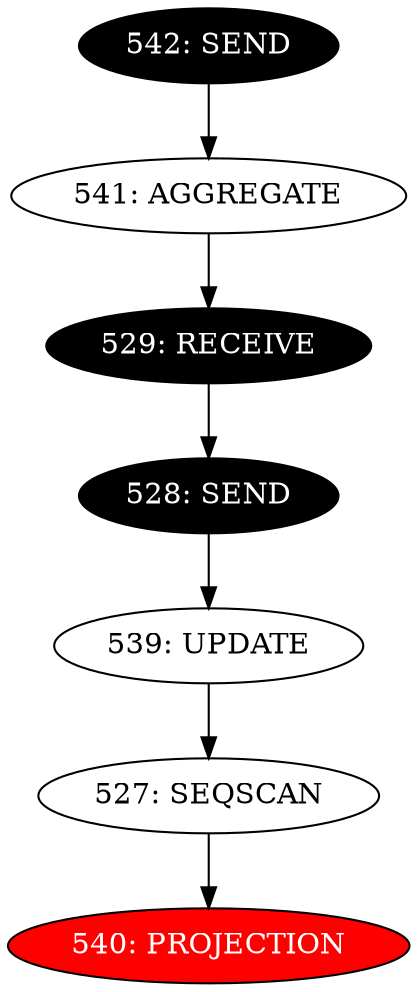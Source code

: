 digraph name {
527 [label="527: SEQSCAN" ];
527 -> 540;
540 [label="540: PROJECTION" fontcolor="white" style="filled" fillcolor="red"];
539 [label="539: UPDATE" ];
539 -> 527;
528 [label="528: SEND" fontcolor="white" style="filled" fillcolor="black"];
528 -> 539;
529 [label="529: RECEIVE" fontcolor="white" style="filled" fillcolor="black"];
529 -> 528;
541 [label="541: AGGREGATE" ];
541 -> 529;
542 [label="542: SEND" fontcolor="white" style="filled" fillcolor="black"];
542 -> 541;

}


